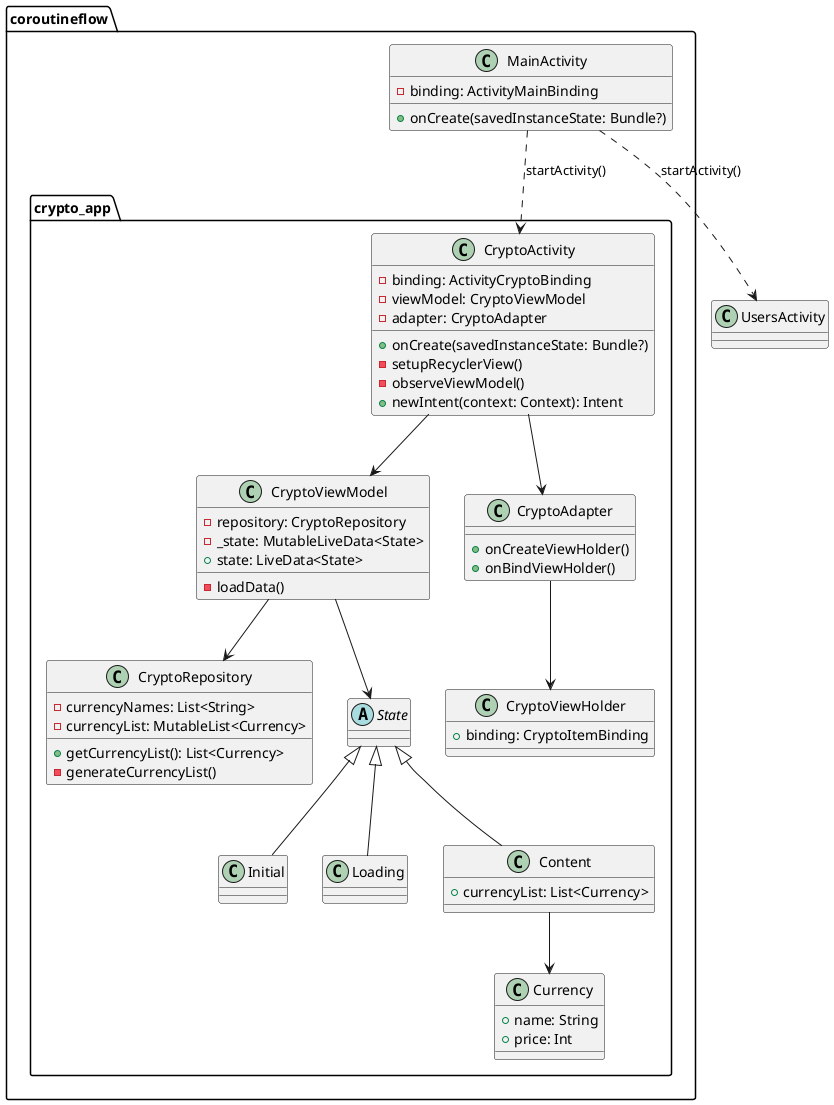 @startuml
' https://plantuml.com/class-diagram

package coroutineflow {
    class MainActivity {
        - binding: ActivityMainBinding
        + onCreate(savedInstanceState: Bundle?)
    }
}

package coroutineflow.crypto_app {
    class CryptoActivity {
        - binding: ActivityCryptoBinding
        - viewModel: CryptoViewModel
        - adapter: CryptoAdapter
        + onCreate(savedInstanceState: Bundle?)
        - setupRecyclerView()
        - observeViewModel()
        + newIntent(context: Context): Intent
    }

    class CryptoViewModel {
        - repository: CryptoRepository
        - _state: MutableLiveData<State>
        + state: LiveData<State>
        - loadData()
    }

    class CryptoRepository {
        - currencyNames: List<String>
        - currencyList: MutableList<Currency>

        + getCurrencyList(): List<Currency>
        - generateCurrencyList()
    }

    class Currency {
        + name: String
        + price: Int
    }

    class CryptoAdapter {
        + onCreateViewHolder()
        + onBindViewHolder()
    }

    class CryptoViewHolder {
        + binding: CryptoItemBinding
    }

    abstract class State
    class Initial
    class Loading
    class Content {
        + currencyList: List<Currency>
    }

    State <|-- Initial
    State <|-- Loading
    State <|-- Content

    CryptoActivity --> CryptoViewModel
    CryptoActivity --> CryptoAdapter
    CryptoViewModel --> CryptoRepository
    CryptoViewModel --> State
    Content --> Currency
    CryptoAdapter --> CryptoViewHolder

    MainActivity ..> CryptoActivity : startActivity()
}
    MainActivity ..> UsersActivity : startActivity()

@enduml
